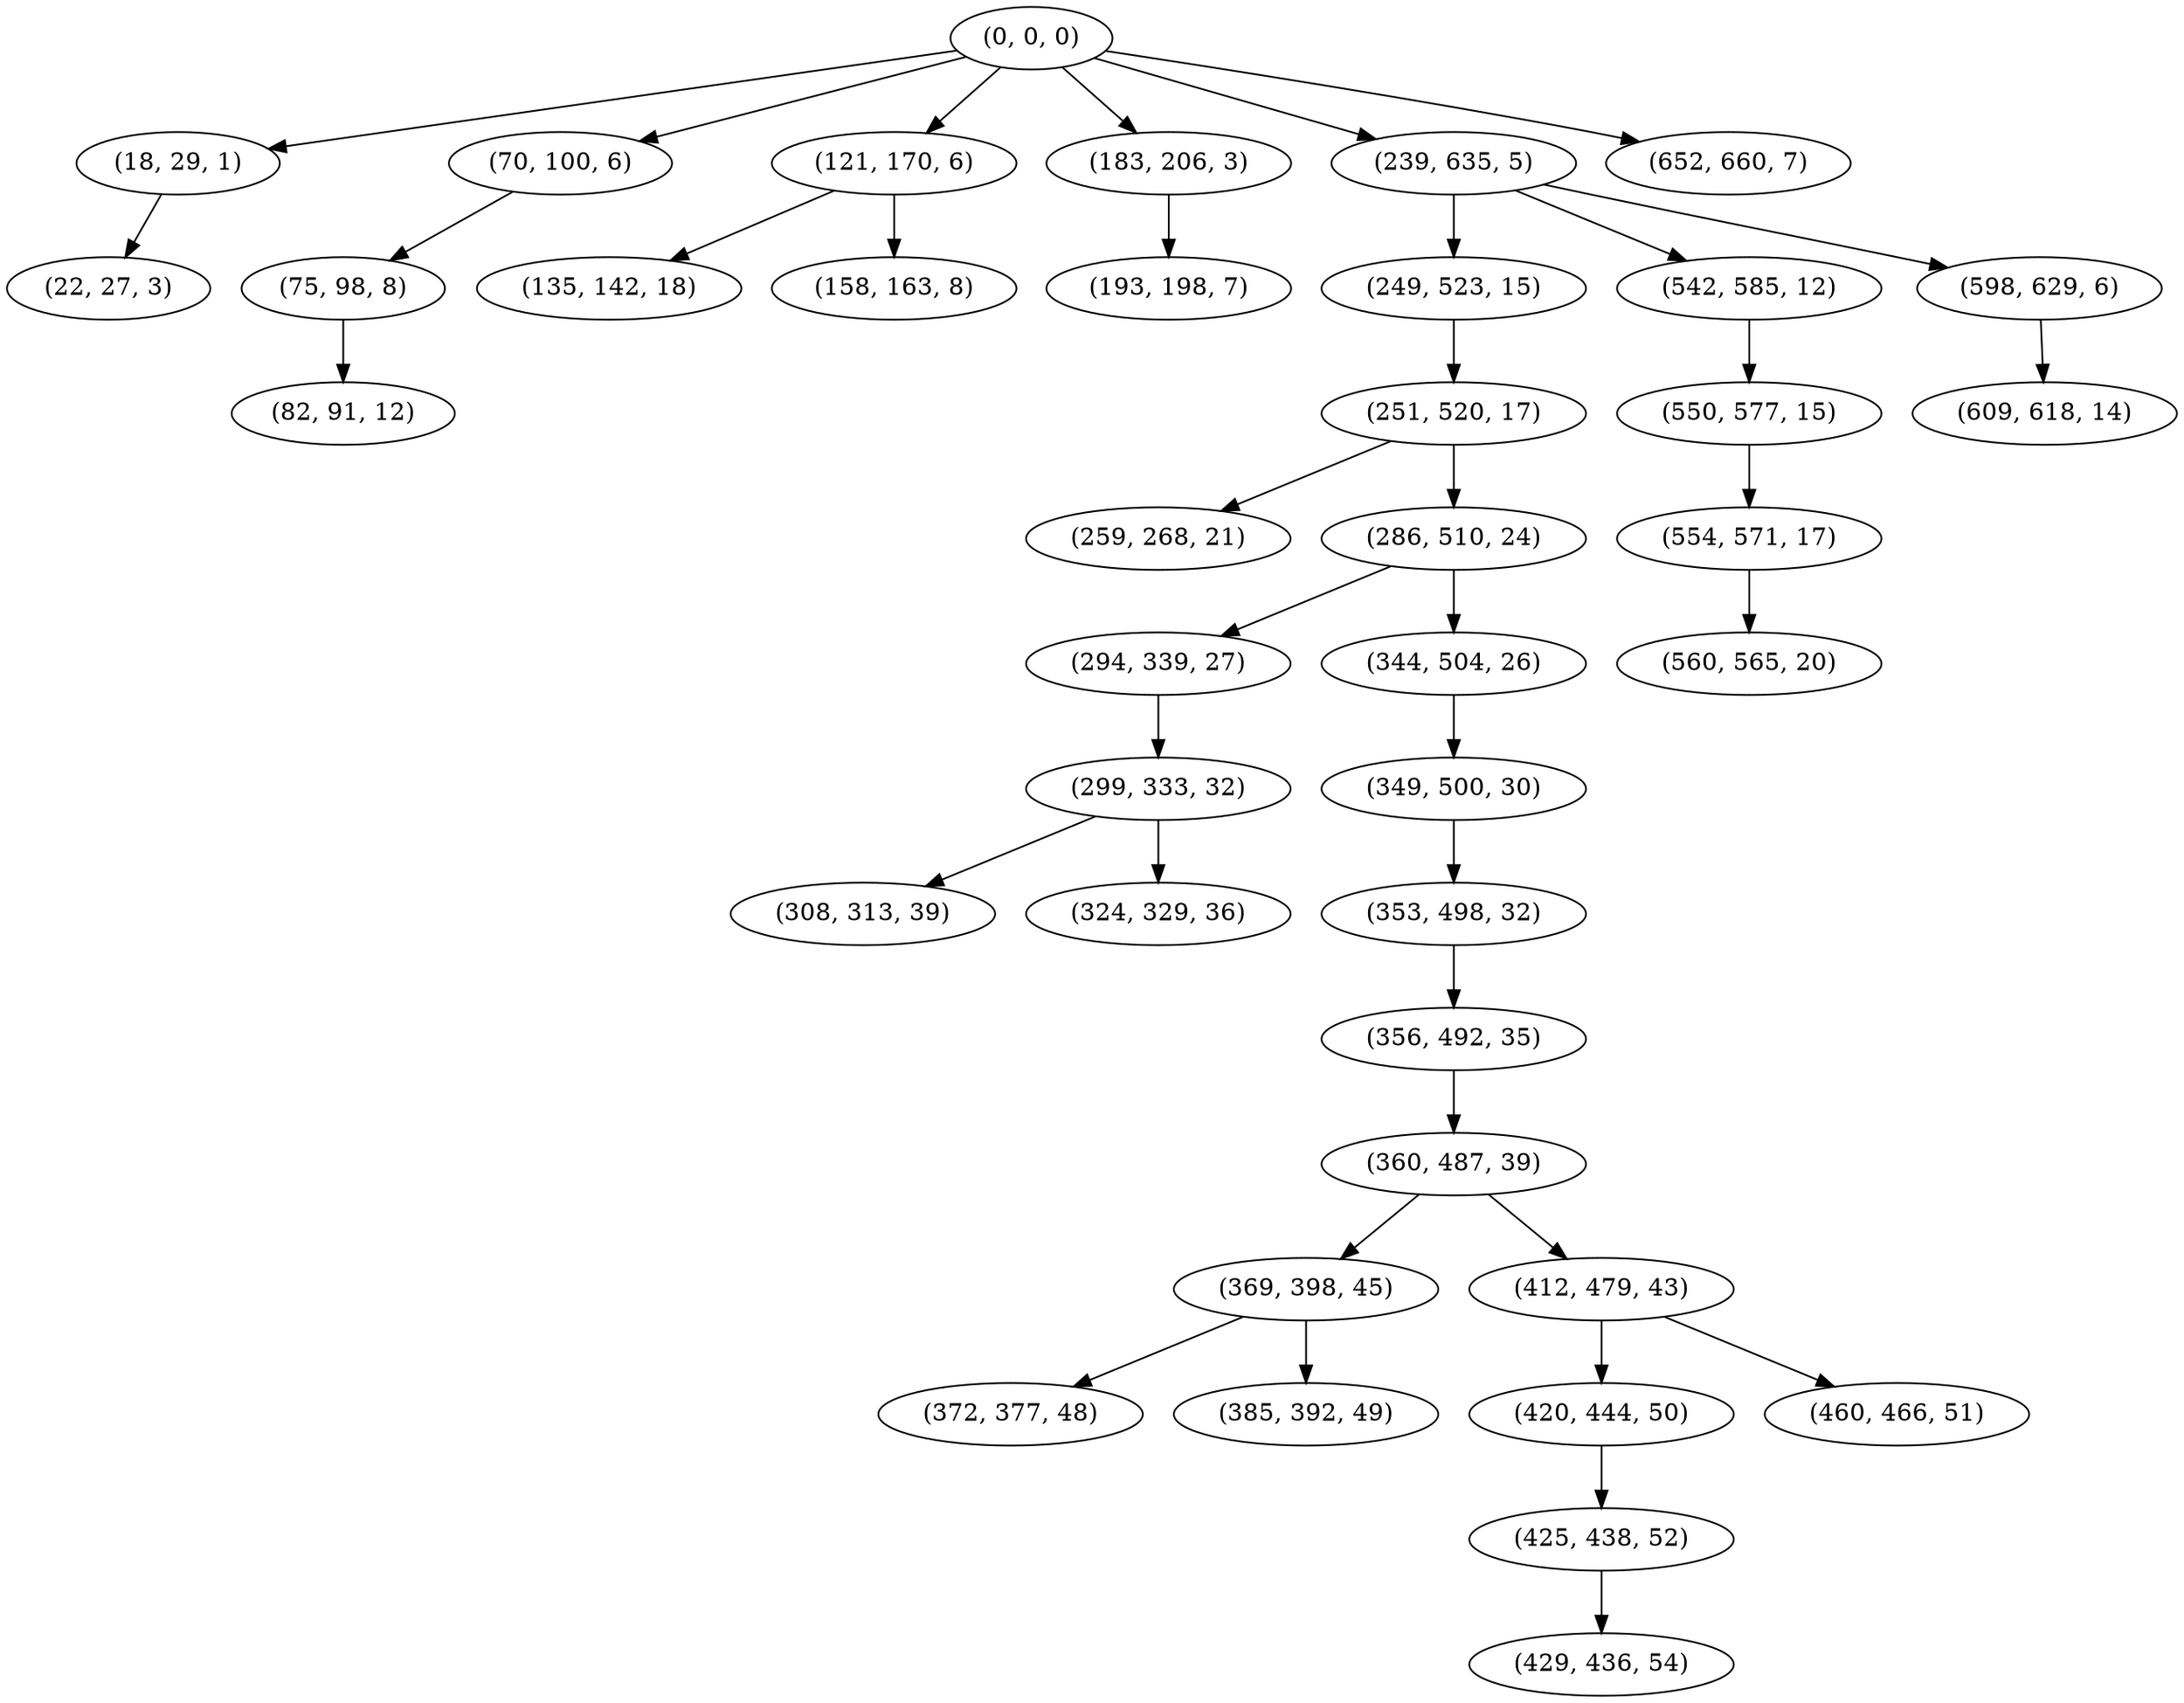 digraph tree {
    "(0, 0, 0)";
    "(18, 29, 1)";
    "(22, 27, 3)";
    "(70, 100, 6)";
    "(75, 98, 8)";
    "(82, 91, 12)";
    "(121, 170, 6)";
    "(135, 142, 18)";
    "(158, 163, 8)";
    "(183, 206, 3)";
    "(193, 198, 7)";
    "(239, 635, 5)";
    "(249, 523, 15)";
    "(251, 520, 17)";
    "(259, 268, 21)";
    "(286, 510, 24)";
    "(294, 339, 27)";
    "(299, 333, 32)";
    "(308, 313, 39)";
    "(324, 329, 36)";
    "(344, 504, 26)";
    "(349, 500, 30)";
    "(353, 498, 32)";
    "(356, 492, 35)";
    "(360, 487, 39)";
    "(369, 398, 45)";
    "(372, 377, 48)";
    "(385, 392, 49)";
    "(412, 479, 43)";
    "(420, 444, 50)";
    "(425, 438, 52)";
    "(429, 436, 54)";
    "(460, 466, 51)";
    "(542, 585, 12)";
    "(550, 577, 15)";
    "(554, 571, 17)";
    "(560, 565, 20)";
    "(598, 629, 6)";
    "(609, 618, 14)";
    "(652, 660, 7)";
    "(0, 0, 0)" -> "(18, 29, 1)";
    "(0, 0, 0)" -> "(70, 100, 6)";
    "(0, 0, 0)" -> "(121, 170, 6)";
    "(0, 0, 0)" -> "(183, 206, 3)";
    "(0, 0, 0)" -> "(239, 635, 5)";
    "(0, 0, 0)" -> "(652, 660, 7)";
    "(18, 29, 1)" -> "(22, 27, 3)";
    "(70, 100, 6)" -> "(75, 98, 8)";
    "(75, 98, 8)" -> "(82, 91, 12)";
    "(121, 170, 6)" -> "(135, 142, 18)";
    "(121, 170, 6)" -> "(158, 163, 8)";
    "(183, 206, 3)" -> "(193, 198, 7)";
    "(239, 635, 5)" -> "(249, 523, 15)";
    "(239, 635, 5)" -> "(542, 585, 12)";
    "(239, 635, 5)" -> "(598, 629, 6)";
    "(249, 523, 15)" -> "(251, 520, 17)";
    "(251, 520, 17)" -> "(259, 268, 21)";
    "(251, 520, 17)" -> "(286, 510, 24)";
    "(286, 510, 24)" -> "(294, 339, 27)";
    "(286, 510, 24)" -> "(344, 504, 26)";
    "(294, 339, 27)" -> "(299, 333, 32)";
    "(299, 333, 32)" -> "(308, 313, 39)";
    "(299, 333, 32)" -> "(324, 329, 36)";
    "(344, 504, 26)" -> "(349, 500, 30)";
    "(349, 500, 30)" -> "(353, 498, 32)";
    "(353, 498, 32)" -> "(356, 492, 35)";
    "(356, 492, 35)" -> "(360, 487, 39)";
    "(360, 487, 39)" -> "(369, 398, 45)";
    "(360, 487, 39)" -> "(412, 479, 43)";
    "(369, 398, 45)" -> "(372, 377, 48)";
    "(369, 398, 45)" -> "(385, 392, 49)";
    "(412, 479, 43)" -> "(420, 444, 50)";
    "(412, 479, 43)" -> "(460, 466, 51)";
    "(420, 444, 50)" -> "(425, 438, 52)";
    "(425, 438, 52)" -> "(429, 436, 54)";
    "(542, 585, 12)" -> "(550, 577, 15)";
    "(550, 577, 15)" -> "(554, 571, 17)";
    "(554, 571, 17)" -> "(560, 565, 20)";
    "(598, 629, 6)" -> "(609, 618, 14)";
}
